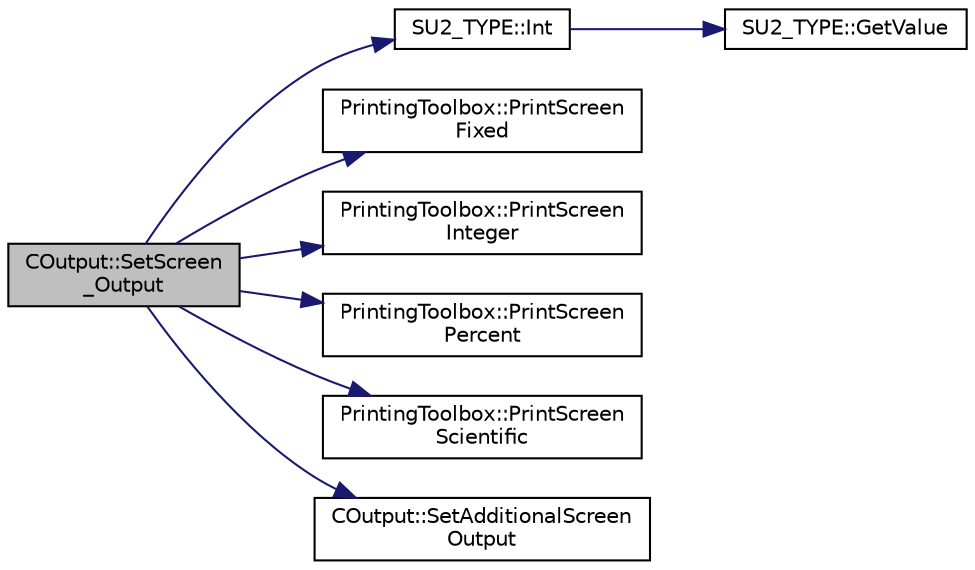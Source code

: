 digraph "COutput::SetScreen_Output"
{
 // LATEX_PDF_SIZE
  edge [fontname="Helvetica",fontsize="10",labelfontname="Helvetica",labelfontsize="10"];
  node [fontname="Helvetica",fontsize="10",shape=record];
  rankdir="LR";
  Node1 [label="COutput::SetScreen\l_Output",height=0.2,width=0.4,color="black", fillcolor="grey75", style="filled", fontcolor="black",tooltip="Write the screen output."];
  Node1 -> Node2 [color="midnightblue",fontsize="10",style="solid",fontname="Helvetica"];
  Node2 [label="SU2_TYPE::Int",height=0.2,width=0.4,color="black", fillcolor="white", style="filled",URL="$namespaceSU2__TYPE.html#a6b48817766d8a6486caa2807a52f6bae",tooltip="Casts the primitive value to int (uses GetValue, already implemented for each type)."];
  Node2 -> Node3 [color="midnightblue",fontsize="10",style="solid",fontname="Helvetica"];
  Node3 [label="SU2_TYPE::GetValue",height=0.2,width=0.4,color="black", fillcolor="white", style="filled",URL="$namespaceSU2__TYPE.html#adf52a59d6f4e578f7915ec9abbf7cb22",tooltip="Get the (primitive) value of the datatype (needs to be specialized for active types)."];
  Node1 -> Node4 [color="midnightblue",fontsize="10",style="solid",fontname="Helvetica"];
  Node4 [label="PrintingToolbox::PrintScreen\lFixed",height=0.2,width=0.4,color="black", fillcolor="white", style="filled",URL="$namespacePrintingToolbox.html#ad6390232d3c2a433c5960f8c458013f6",tooltip=" "];
  Node1 -> Node5 [color="midnightblue",fontsize="10",style="solid",fontname="Helvetica"];
  Node5 [label="PrintingToolbox::PrintScreen\lInteger",height=0.2,width=0.4,color="black", fillcolor="white", style="filled",URL="$namespacePrintingToolbox.html#a32337e97902d706055b5bf4d382b9e62",tooltip=" "];
  Node1 -> Node6 [color="midnightblue",fontsize="10",style="solid",fontname="Helvetica"];
  Node6 [label="PrintingToolbox::PrintScreen\lPercent",height=0.2,width=0.4,color="black", fillcolor="white", style="filled",URL="$namespacePrintingToolbox.html#a280fbea247b5c2f3b103fb2ec335c472",tooltip=" "];
  Node1 -> Node7 [color="midnightblue",fontsize="10",style="solid",fontname="Helvetica"];
  Node7 [label="PrintingToolbox::PrintScreen\lScientific",height=0.2,width=0.4,color="black", fillcolor="white", style="filled",URL="$namespacePrintingToolbox.html#ae20b7c52fb2913bed462ed4adfaa8d4d",tooltip=" "];
  Node1 -> Node8 [color="midnightblue",fontsize="10",style="solid",fontname="Helvetica"];
  Node8 [label="COutput::SetAdditionalScreen\lOutput",height=0.2,width=0.4,color="black", fillcolor="white", style="filled",URL="$classCOutput.html#a7fa829ad6c84d22214c007ad3b209e9d",tooltip="Write any additional output defined for the current solver."];
}
